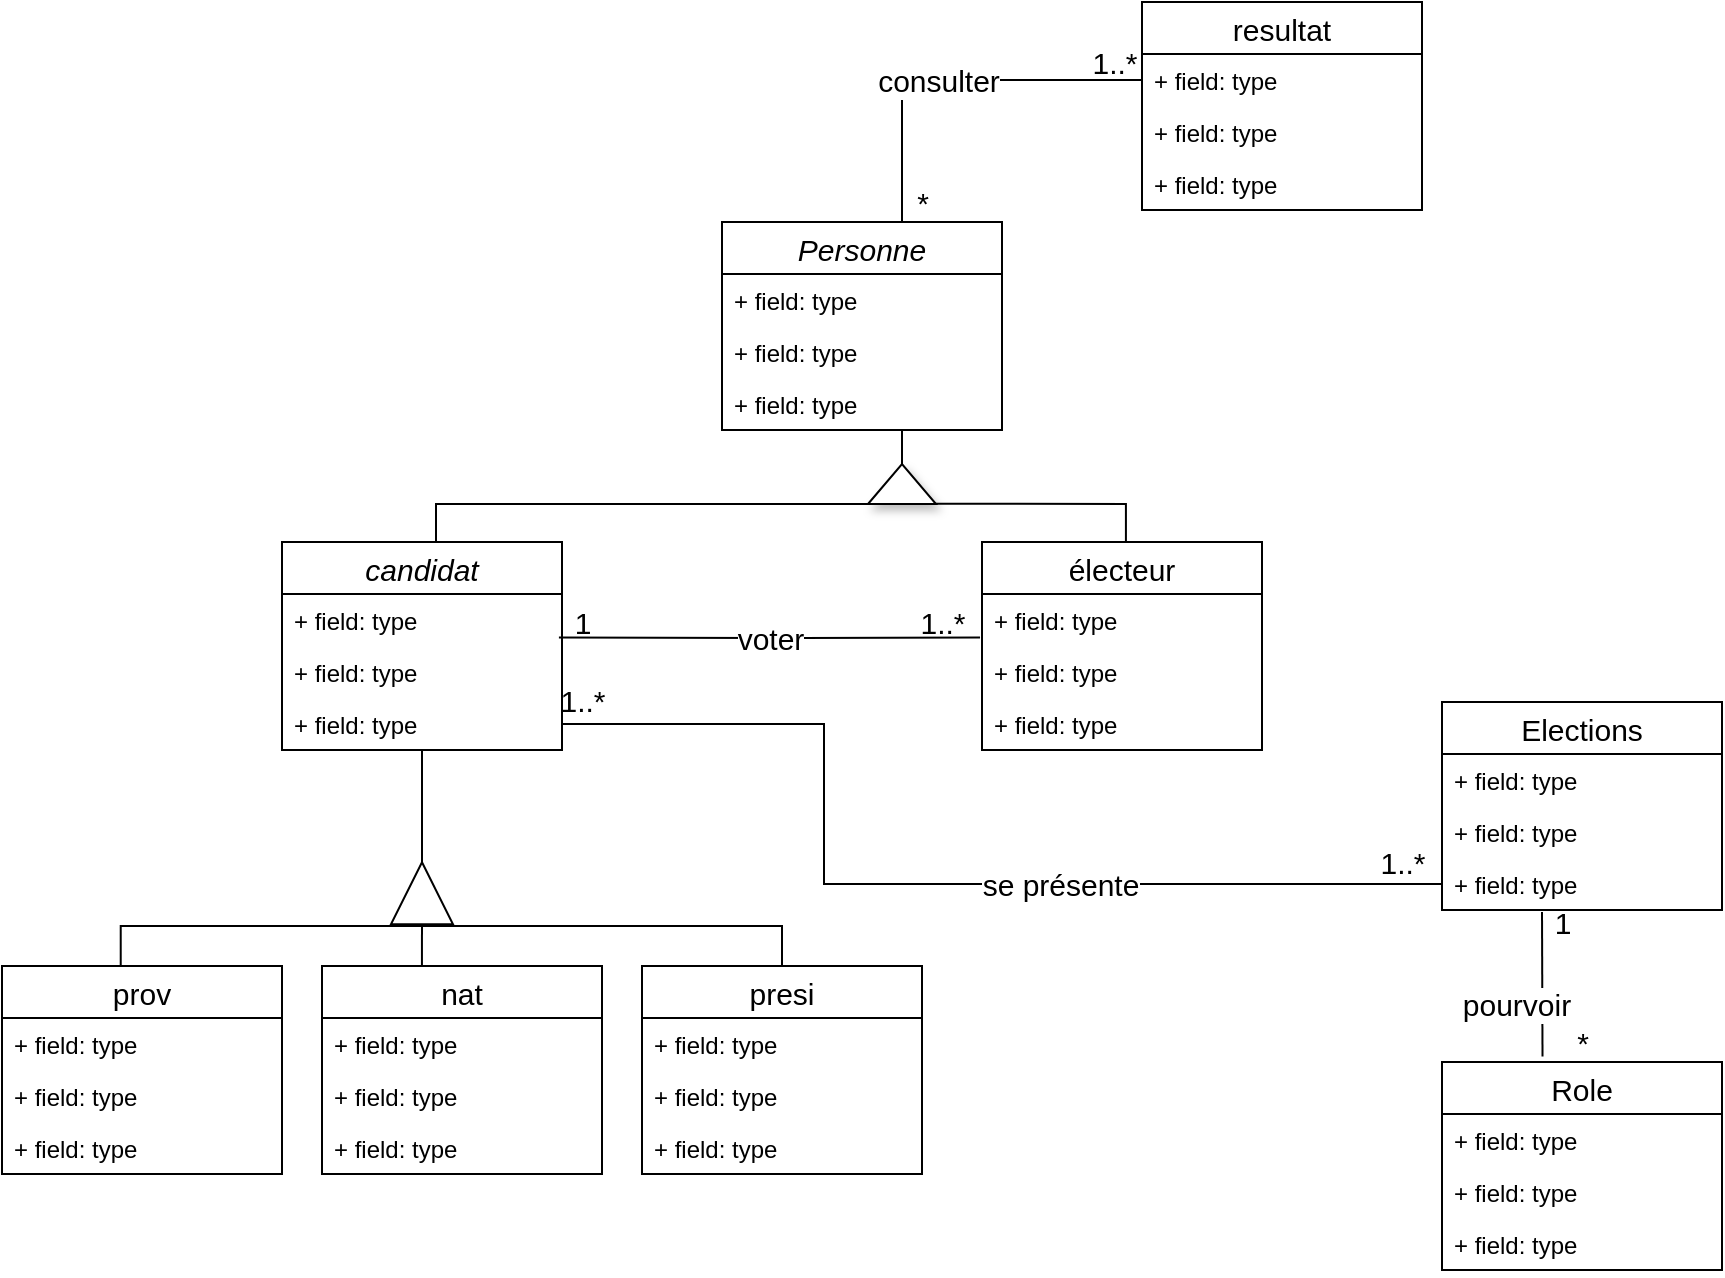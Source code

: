 <mxfile version="13.9.9" type="device"><diagram id="XfaLt-GsKg6DvfOwS3QL" name="Page-1"><mxGraphModel dx="1852" dy="337" grid="1" gridSize="10" guides="1" tooltips="1" connect="1" arrows="1" fold="1" page="1" pageScale="1" pageWidth="1100" pageHeight="850" math="0" shadow="0"><root><mxCell id="0"/><mxCell id="1" parent="0"/><mxCell id="XeEGLqPp-QeWrtbrb6hy-1" value="Personne" style="swimlane;fontStyle=2;childLayout=stackLayout;horizontal=1;startSize=26;fillColor=none;horizontalStack=0;resizeParent=1;resizeParentMax=0;resizeLast=0;collapsible=1;marginBottom=0;fontSize=15;" parent="1" vertex="1"><mxGeometry x="70" y="150" width="140" height="104" as="geometry"/></mxCell><mxCell id="XeEGLqPp-QeWrtbrb6hy-2" value="+ field: type" style="text;strokeColor=none;fillColor=none;align=left;verticalAlign=top;spacingLeft=4;spacingRight=4;overflow=hidden;rotatable=0;points=[[0,0.5],[1,0.5]];portConstraint=eastwest;" parent="XeEGLqPp-QeWrtbrb6hy-1" vertex="1"><mxGeometry y="26" width="140" height="26" as="geometry"/></mxCell><mxCell id="XeEGLqPp-QeWrtbrb6hy-3" value="+ field: type" style="text;strokeColor=none;fillColor=none;align=left;verticalAlign=top;spacingLeft=4;spacingRight=4;overflow=hidden;rotatable=0;points=[[0,0.5],[1,0.5]];portConstraint=eastwest;" parent="XeEGLqPp-QeWrtbrb6hy-1" vertex="1"><mxGeometry y="52" width="140" height="26" as="geometry"/></mxCell><mxCell id="XeEGLqPp-QeWrtbrb6hy-4" value="+ field: type" style="text;strokeColor=none;fillColor=none;align=left;verticalAlign=top;spacingLeft=4;spacingRight=4;overflow=hidden;rotatable=0;points=[[0,0.5],[1,0.5]];portConstraint=eastwest;" parent="XeEGLqPp-QeWrtbrb6hy-1" vertex="1"><mxGeometry y="78" width="140" height="26" as="geometry"/></mxCell><mxCell id="XeEGLqPp-QeWrtbrb6hy-5" value="Elections" style="swimlane;fontStyle=0;childLayout=stackLayout;horizontal=1;startSize=26;fillColor=none;horizontalStack=0;resizeParent=1;resizeParentMax=0;resizeLast=0;collapsible=1;marginBottom=0;fontSize=15;" parent="1" vertex="1"><mxGeometry x="430" y="390" width="140" height="104" as="geometry"/></mxCell><mxCell id="XeEGLqPp-QeWrtbrb6hy-6" value="+ field: type" style="text;strokeColor=none;fillColor=none;align=left;verticalAlign=top;spacingLeft=4;spacingRight=4;overflow=hidden;rotatable=0;points=[[0,0.5],[1,0.5]];portConstraint=eastwest;" parent="XeEGLqPp-QeWrtbrb6hy-5" vertex="1"><mxGeometry y="26" width="140" height="26" as="geometry"/></mxCell><mxCell id="XeEGLqPp-QeWrtbrb6hy-7" value="+ field: type" style="text;strokeColor=none;fillColor=none;align=left;verticalAlign=top;spacingLeft=4;spacingRight=4;overflow=hidden;rotatable=0;points=[[0,0.5],[1,0.5]];portConstraint=eastwest;" parent="XeEGLqPp-QeWrtbrb6hy-5" vertex="1"><mxGeometry y="52" width="140" height="26" as="geometry"/></mxCell><mxCell id="XeEGLqPp-QeWrtbrb6hy-8" value="+ field: type" style="text;strokeColor=none;fillColor=none;align=left;verticalAlign=top;spacingLeft=4;spacingRight=4;overflow=hidden;rotatable=0;points=[[0,0.5],[1,0.5]];portConstraint=eastwest;" parent="XeEGLqPp-QeWrtbrb6hy-5" vertex="1"><mxGeometry y="78" width="140" height="26" as="geometry"/></mxCell><mxCell id="XeEGLqPp-QeWrtbrb6hy-9" value="Role" style="swimlane;fontStyle=0;childLayout=stackLayout;horizontal=1;startSize=26;fillColor=none;horizontalStack=0;resizeParent=1;resizeParentMax=0;resizeLast=0;collapsible=1;marginBottom=0;fontSize=15;" parent="1" vertex="1"><mxGeometry x="430" y="570" width="140" height="104" as="geometry"/></mxCell><mxCell id="XeEGLqPp-QeWrtbrb6hy-10" value="+ field: type" style="text;strokeColor=none;fillColor=none;align=left;verticalAlign=top;spacingLeft=4;spacingRight=4;overflow=hidden;rotatable=0;points=[[0,0.5],[1,0.5]];portConstraint=eastwest;" parent="XeEGLqPp-QeWrtbrb6hy-9" vertex="1"><mxGeometry y="26" width="140" height="26" as="geometry"/></mxCell><mxCell id="XeEGLqPp-QeWrtbrb6hy-11" value="+ field: type" style="text;strokeColor=none;fillColor=none;align=left;verticalAlign=top;spacingLeft=4;spacingRight=4;overflow=hidden;rotatable=0;points=[[0,0.5],[1,0.5]];portConstraint=eastwest;" parent="XeEGLqPp-QeWrtbrb6hy-9" vertex="1"><mxGeometry y="52" width="140" height="26" as="geometry"/></mxCell><mxCell id="XeEGLqPp-QeWrtbrb6hy-12" value="+ field: type" style="text;strokeColor=none;fillColor=none;align=left;verticalAlign=top;spacingLeft=4;spacingRight=4;overflow=hidden;rotatable=0;points=[[0,0.5],[1,0.5]];portConstraint=eastwest;" parent="XeEGLqPp-QeWrtbrb6hy-9" vertex="1"><mxGeometry y="78" width="140" height="26" as="geometry"/></mxCell><mxCell id="XeEGLqPp-QeWrtbrb6hy-13" value="candidat" style="swimlane;fontStyle=2;childLayout=stackLayout;horizontal=1;startSize=26;fillColor=none;horizontalStack=0;resizeParent=1;resizeParentMax=0;resizeLast=0;collapsible=1;marginBottom=0;fontSize=15;" parent="1" vertex="1"><mxGeometry x="-150" y="310" width="140" height="104" as="geometry"/></mxCell><mxCell id="XeEGLqPp-QeWrtbrb6hy-14" value="+ field: type" style="text;strokeColor=none;fillColor=none;align=left;verticalAlign=top;spacingLeft=4;spacingRight=4;overflow=hidden;rotatable=0;points=[[0,0.5],[1,0.5]];portConstraint=eastwest;" parent="XeEGLqPp-QeWrtbrb6hy-13" vertex="1"><mxGeometry y="26" width="140" height="26" as="geometry"/></mxCell><mxCell id="XeEGLqPp-QeWrtbrb6hy-15" value="+ field: type" style="text;strokeColor=none;fillColor=none;align=left;verticalAlign=top;spacingLeft=4;spacingRight=4;overflow=hidden;rotatable=0;points=[[0,0.5],[1,0.5]];portConstraint=eastwest;" parent="XeEGLqPp-QeWrtbrb6hy-13" vertex="1"><mxGeometry y="52" width="140" height="26" as="geometry"/></mxCell><mxCell id="XeEGLqPp-QeWrtbrb6hy-16" value="+ field: type" style="text;strokeColor=none;fillColor=none;align=left;verticalAlign=top;spacingLeft=4;spacingRight=4;overflow=hidden;rotatable=0;points=[[0,0.5],[1,0.5]];portConstraint=eastwest;" parent="XeEGLqPp-QeWrtbrb6hy-13" vertex="1"><mxGeometry y="78" width="140" height="26" as="geometry"/></mxCell><mxCell id="XeEGLqPp-QeWrtbrb6hy-21" value="resultat" style="swimlane;fontStyle=0;childLayout=stackLayout;horizontal=1;startSize=26;fillColor=none;horizontalStack=0;resizeParent=1;resizeParentMax=0;resizeLast=0;collapsible=1;marginBottom=0;fontSize=15;" parent="1" vertex="1"><mxGeometry x="280" y="40" width="140" height="104" as="geometry"/></mxCell><mxCell id="XeEGLqPp-QeWrtbrb6hy-22" value="+ field: type" style="text;strokeColor=none;fillColor=none;align=left;verticalAlign=top;spacingLeft=4;spacingRight=4;overflow=hidden;rotatable=0;points=[[0,0.5],[1,0.5]];portConstraint=eastwest;" parent="XeEGLqPp-QeWrtbrb6hy-21" vertex="1"><mxGeometry y="26" width="140" height="26" as="geometry"/></mxCell><mxCell id="XeEGLqPp-QeWrtbrb6hy-23" value="+ field: type" style="text;strokeColor=none;fillColor=none;align=left;verticalAlign=top;spacingLeft=4;spacingRight=4;overflow=hidden;rotatable=0;points=[[0,0.5],[1,0.5]];portConstraint=eastwest;" parent="XeEGLqPp-QeWrtbrb6hy-21" vertex="1"><mxGeometry y="52" width="140" height="26" as="geometry"/></mxCell><mxCell id="XeEGLqPp-QeWrtbrb6hy-24" value="+ field: type" style="text;strokeColor=none;fillColor=none;align=left;verticalAlign=top;spacingLeft=4;spacingRight=4;overflow=hidden;rotatable=0;points=[[0,0.5],[1,0.5]];portConstraint=eastwest;" parent="XeEGLqPp-QeWrtbrb6hy-21" vertex="1"><mxGeometry y="78" width="140" height="26" as="geometry"/></mxCell><mxCell id="XeEGLqPp-QeWrtbrb6hy-25" value="" style="endArrow=none;html=1;fontSize=15;edgeStyle=elbowEdgeStyle;rounded=0;entryX=0;entryY=0.5;entryDx=0;entryDy=0;exitX=1;exitY=0.5;exitDx=0;exitDy=0;" parent="1" source="XeEGLqPp-QeWrtbrb6hy-16" target="XeEGLqPp-QeWrtbrb6hy-8" edge="1"><mxGeometry width="50" height="50" relative="1" as="geometry"><mxPoint x="121" y="430" as="sourcePoint"/><mxPoint x="410" y="441" as="targetPoint"/><Array as="points"><mxPoint x="121" y="441"/><mxPoint x="200" y="441"/><mxPoint x="170" y="450"/><mxPoint x="230" y="390"/></Array></mxGeometry></mxCell><mxCell id="XeEGLqPp-QeWrtbrb6hy-86" value="se présente" style="edgeLabel;html=1;align=center;verticalAlign=middle;resizable=0;points=[];fontSize=15;" parent="XeEGLqPp-QeWrtbrb6hy-25" vertex="1" connectable="0"><mxGeometry x="0.266" relative="1" as="geometry"><mxPoint as="offset"/></mxGeometry></mxCell><mxCell id="XeEGLqPp-QeWrtbrb6hy-28" value="" style="endArrow=none;html=1;fontSize=15;entryX=0;entryY=0.5;entryDx=0;entryDy=0;edgeStyle=elbowEdgeStyle;rounded=0;" parent="1" target="XeEGLqPp-QeWrtbrb6hy-22" edge="1"><mxGeometry width="50" height="50" relative="1" as="geometry"><mxPoint x="160" y="150" as="sourcePoint"/><mxPoint x="217" y="125.97" as="targetPoint"/><Array as="points"><mxPoint x="160" y="120"/></Array></mxGeometry></mxCell><mxCell id="XeEGLqPp-QeWrtbrb6hy-87" value="consulter" style="edgeLabel;html=1;align=center;verticalAlign=middle;resizable=0;points=[];fontSize=15;" parent="XeEGLqPp-QeWrtbrb6hy-28" vertex="1" connectable="0"><mxGeometry x="-0.068" relative="1" as="geometry"><mxPoint as="offset"/></mxGeometry></mxCell><mxCell id="XeEGLqPp-QeWrtbrb6hy-46" value="" style="endArrow=none;html=1;fontSize=15;entryX=0.5;entryY=1;entryDx=0;entryDy=0;" parent="1" target="XeEGLqPp-QeWrtbrb6hy-13" edge="1"><mxGeometry width="50" height="50" relative="1" as="geometry"><mxPoint x="-80" y="470" as="sourcePoint"/><mxPoint x="-80" y="420" as="targetPoint"/></mxGeometry></mxCell><mxCell id="XeEGLqPp-QeWrtbrb6hy-49" value="" style="triangle;whiteSpace=wrap;html=1;fontSize=15;rotation=-90;shadow=1;" parent="1" vertex="1"><mxGeometry x="150" y="264" width="20" height="34" as="geometry"/></mxCell><mxCell id="XeEGLqPp-QeWrtbrb6hy-51" value="" style="endArrow=none;html=1;fontSize=15;edgeStyle=elbowEdgeStyle;elbow=vertical;rounded=0;entryX=0.55;entryY=0;entryDx=0;entryDy=0;entryPerimeter=0;" parent="1" target="XeEGLqPp-QeWrtbrb6hy-13" edge="1"><mxGeometry width="50" height="50" relative="1" as="geometry"><mxPoint x="177" y="291" as="sourcePoint"/><mxPoint x="257" y="291" as="targetPoint"/><Array as="points"><mxPoint x="240" y="291"/><mxPoint x="220" y="291"/></Array></mxGeometry></mxCell><mxCell id="XeEGLqPp-QeWrtbrb6hy-52" value="" style="endArrow=none;html=1;fontSize=15;exitX=1;exitY=0.5;exitDx=0;exitDy=0;" parent="1" source="XeEGLqPp-QeWrtbrb6hy-49" edge="1"><mxGeometry width="50" height="50" relative="1" as="geometry"><mxPoint x="140" y="284" as="sourcePoint"/><mxPoint x="160" y="254" as="targetPoint"/></mxGeometry></mxCell><mxCell id="XeEGLqPp-QeWrtbrb6hy-29" value="prov" style="swimlane;fontStyle=0;childLayout=stackLayout;horizontal=1;startSize=26;fillColor=none;horizontalStack=0;resizeParent=1;resizeParentMax=0;resizeLast=0;collapsible=1;marginBottom=0;fontSize=15;" parent="1" vertex="1"><mxGeometry x="-290" y="522" width="140" height="104" as="geometry"/></mxCell><mxCell id="XeEGLqPp-QeWrtbrb6hy-30" value="+ field: type" style="text;strokeColor=none;fillColor=none;align=left;verticalAlign=top;spacingLeft=4;spacingRight=4;overflow=hidden;rotatable=0;points=[[0,0.5],[1,0.5]];portConstraint=eastwest;" parent="XeEGLqPp-QeWrtbrb6hy-29" vertex="1"><mxGeometry y="26" width="140" height="26" as="geometry"/></mxCell><mxCell id="XeEGLqPp-QeWrtbrb6hy-31" value="+ field: type" style="text;strokeColor=none;fillColor=none;align=left;verticalAlign=top;spacingLeft=4;spacingRight=4;overflow=hidden;rotatable=0;points=[[0,0.5],[1,0.5]];portConstraint=eastwest;" parent="XeEGLqPp-QeWrtbrb6hy-29" vertex="1"><mxGeometry y="52" width="140" height="26" as="geometry"/></mxCell><mxCell id="XeEGLqPp-QeWrtbrb6hy-32" value="+ field: type" style="text;strokeColor=none;fillColor=none;align=left;verticalAlign=top;spacingLeft=4;spacingRight=4;overflow=hidden;rotatable=0;points=[[0,0.5],[1,0.5]];portConstraint=eastwest;" parent="XeEGLqPp-QeWrtbrb6hy-29" vertex="1"><mxGeometry y="78" width="140" height="26" as="geometry"/></mxCell><mxCell id="XeEGLqPp-QeWrtbrb6hy-33" value="nat" style="swimlane;fontStyle=0;childLayout=stackLayout;horizontal=1;startSize=26;fillColor=none;horizontalStack=0;resizeParent=1;resizeParentMax=0;resizeLast=0;collapsible=1;marginBottom=0;fontSize=15;" parent="1" vertex="1"><mxGeometry x="-130" y="522" width="140" height="104" as="geometry"/></mxCell><mxCell id="XeEGLqPp-QeWrtbrb6hy-34" value="+ field: type" style="text;strokeColor=none;fillColor=none;align=left;verticalAlign=top;spacingLeft=4;spacingRight=4;overflow=hidden;rotatable=0;points=[[0,0.5],[1,0.5]];portConstraint=eastwest;" parent="XeEGLqPp-QeWrtbrb6hy-33" vertex="1"><mxGeometry y="26" width="140" height="26" as="geometry"/></mxCell><mxCell id="XeEGLqPp-QeWrtbrb6hy-35" value="+ field: type" style="text;strokeColor=none;fillColor=none;align=left;verticalAlign=top;spacingLeft=4;spacingRight=4;overflow=hidden;rotatable=0;points=[[0,0.5],[1,0.5]];portConstraint=eastwest;" parent="XeEGLqPp-QeWrtbrb6hy-33" vertex="1"><mxGeometry y="52" width="140" height="26" as="geometry"/></mxCell><mxCell id="XeEGLqPp-QeWrtbrb6hy-36" value="+ field: type" style="text;strokeColor=none;fillColor=none;align=left;verticalAlign=top;spacingLeft=4;spacingRight=4;overflow=hidden;rotatable=0;points=[[0,0.5],[1,0.5]];portConstraint=eastwest;" parent="XeEGLqPp-QeWrtbrb6hy-33" vertex="1"><mxGeometry y="78" width="140" height="26" as="geometry"/></mxCell><mxCell id="XeEGLqPp-QeWrtbrb6hy-37" value="presi" style="swimlane;fontStyle=0;childLayout=stackLayout;horizontal=1;startSize=26;fillColor=none;horizontalStack=0;resizeParent=1;resizeParentMax=0;resizeLast=0;collapsible=1;marginBottom=0;fontSize=15;" parent="1" vertex="1"><mxGeometry x="30" y="522" width="140" height="104" as="geometry"/></mxCell><mxCell id="XeEGLqPp-QeWrtbrb6hy-38" value="+ field: type" style="text;strokeColor=none;fillColor=none;align=left;verticalAlign=top;spacingLeft=4;spacingRight=4;overflow=hidden;rotatable=0;points=[[0,0.5],[1,0.5]];portConstraint=eastwest;" parent="XeEGLqPp-QeWrtbrb6hy-37" vertex="1"><mxGeometry y="26" width="140" height="26" as="geometry"/></mxCell><mxCell id="XeEGLqPp-QeWrtbrb6hy-39" value="+ field: type" style="text;strokeColor=none;fillColor=none;align=left;verticalAlign=top;spacingLeft=4;spacingRight=4;overflow=hidden;rotatable=0;points=[[0,0.5],[1,0.5]];portConstraint=eastwest;" parent="XeEGLqPp-QeWrtbrb6hy-37" vertex="1"><mxGeometry y="52" width="140" height="26" as="geometry"/></mxCell><mxCell id="XeEGLqPp-QeWrtbrb6hy-40" value="+ field: type" style="text;strokeColor=none;fillColor=none;align=left;verticalAlign=top;spacingLeft=4;spacingRight=4;overflow=hidden;rotatable=0;points=[[0,0.5],[1,0.5]];portConstraint=eastwest;" parent="XeEGLqPp-QeWrtbrb6hy-37" vertex="1"><mxGeometry y="78" width="140" height="26" as="geometry"/></mxCell><mxCell id="XeEGLqPp-QeWrtbrb6hy-42" value="" style="endArrow=none;html=1;fontSize=15;edgeStyle=elbowEdgeStyle;elbow=vertical;entryX=0.5;entryY=0;entryDx=0;entryDy=0;rounded=0;" parent="1" target="XeEGLqPp-QeWrtbrb6hy-37" edge="1"><mxGeometry x="-290" y="470" width="50" height="50" as="geometry"><mxPoint x="-90" y="502" as="sourcePoint"/><mxPoint x="100" y="502" as="targetPoint"/><Array as="points"><mxPoint x="10" y="502"/></Array></mxGeometry></mxCell><mxCell id="XeEGLqPp-QeWrtbrb6hy-43" value="" style="endArrow=none;html=1;fontSize=15;rounded=0;edgeStyle=elbowEdgeStyle;elbow=vertical;exitX=0.424;exitY=0;exitDx=0;exitDy=0;exitPerimeter=0;" parent="1" source="XeEGLqPp-QeWrtbrb6hy-29" edge="1"><mxGeometry x="-290" y="470" width="50" height="50" as="geometry"><mxPoint x="-230" y="502" as="sourcePoint"/><mxPoint x="-90" y="502" as="targetPoint"/><Array as="points"><mxPoint x="-160" y="502"/></Array></mxGeometry></mxCell><mxCell id="XeEGLqPp-QeWrtbrb6hy-44" value="" style="endArrow=block;html=1;fontSize=15;endFill=0;startSize=0;endSize=30;exitX=0.357;exitY=0.006;exitDx=0;exitDy=0;exitPerimeter=0;" parent="1" edge="1"><mxGeometry x="-290" y="469" width="50" height="50" as="geometry"><mxPoint x="-80.02" y="521.624" as="sourcePoint"/><mxPoint x="-80" y="469" as="targetPoint"/></mxGeometry></mxCell><mxCell id="XeEGLqPp-QeWrtbrb6hy-73" value="électeur" style="swimlane;fontStyle=0;childLayout=stackLayout;horizontal=1;startSize=26;fillColor=none;horizontalStack=0;resizeParent=1;resizeParentMax=0;resizeLast=0;collapsible=1;marginBottom=0;fontSize=15;" parent="1" vertex="1"><mxGeometry x="200" y="310" width="140" height="104" as="geometry"/></mxCell><mxCell id="XeEGLqPp-QeWrtbrb6hy-74" value="+ field: type" style="text;strokeColor=none;fillColor=none;align=left;verticalAlign=top;spacingLeft=4;spacingRight=4;overflow=hidden;rotatable=0;points=[[0,0.5],[1,0.5]];portConstraint=eastwest;" parent="XeEGLqPp-QeWrtbrb6hy-73" vertex="1"><mxGeometry y="26" width="140" height="26" as="geometry"/></mxCell><mxCell id="XeEGLqPp-QeWrtbrb6hy-75" value="+ field: type" style="text;strokeColor=none;fillColor=none;align=left;verticalAlign=top;spacingLeft=4;spacingRight=4;overflow=hidden;rotatable=0;points=[[0,0.5],[1,0.5]];portConstraint=eastwest;" parent="XeEGLqPp-QeWrtbrb6hy-73" vertex="1"><mxGeometry y="52" width="140" height="26" as="geometry"/></mxCell><mxCell id="XeEGLqPp-QeWrtbrb6hy-76" value="+ field: type" style="text;strokeColor=none;fillColor=none;align=left;verticalAlign=top;spacingLeft=4;spacingRight=4;overflow=hidden;rotatable=0;points=[[0,0.5],[1,0.5]];portConstraint=eastwest;" parent="XeEGLqPp-QeWrtbrb6hy-73" vertex="1"><mxGeometry y="78" width="140" height="26" as="geometry"/></mxCell><mxCell id="XeEGLqPp-QeWrtbrb6hy-77" value="" style="endArrow=none;html=1;fontSize=15;exitX=0.008;exitY=0.99;exitDx=0;exitDy=0;exitPerimeter=0;edgeStyle=elbowEdgeStyle;elbow=vertical;rounded=0;entryX=0.514;entryY=0.001;entryDx=0;entryDy=0;entryPerimeter=0;" parent="1" source="XeEGLqPp-QeWrtbrb6hy-49" target="XeEGLqPp-QeWrtbrb6hy-73" edge="1"><mxGeometry width="50" height="50" relative="1" as="geometry"><mxPoint x="320" y="320" as="sourcePoint"/><mxPoint x="310" y="291" as="targetPoint"/><Array as="points"><mxPoint x="240" y="291"/></Array></mxGeometry></mxCell><mxCell id="0XrBiGCAlsDGvhtMbAGf-1" value="" style="endArrow=none;html=1;fontSize=15;entryX=0.359;entryY=-0.027;entryDx=0;entryDy=0;entryPerimeter=0;" edge="1" parent="1" target="XeEGLqPp-QeWrtbrb6hy-9"><mxGeometry width="50" height="50" relative="1" as="geometry"><mxPoint x="480" y="495" as="sourcePoint"/><mxPoint x="590.0" y="510" as="targetPoint"/></mxGeometry></mxCell><mxCell id="0XrBiGCAlsDGvhtMbAGf-2" value="pourvoir" style="edgeLabel;html=1;align=center;verticalAlign=middle;resizable=0;points=[];fontSize=15;" vertex="1" connectable="0" parent="0XrBiGCAlsDGvhtMbAGf-1"><mxGeometry x="0.291" y="-2" relative="1" as="geometry"><mxPoint x="-11" y="-1" as="offset"/></mxGeometry></mxCell><mxCell id="0XrBiGCAlsDGvhtMbAGf-3" value="&lt;font style=&quot;font-size: 15px&quot;&gt;voter&lt;/font&gt;" style="endArrow=none;html=1;entryX=-0.007;entryY=-0.163;entryDx=0;entryDy=0;entryPerimeter=0;exitX=0.989;exitY=-0.163;exitDx=0;exitDy=0;exitPerimeter=0;" edge="1" parent="1" source="XeEGLqPp-QeWrtbrb6hy-15" target="XeEGLqPp-QeWrtbrb6hy-75"><mxGeometry width="50" height="50" relative="1" as="geometry"><mxPoint x="75" y="370" as="sourcePoint"/><mxPoint x="125" y="320" as="targetPoint"/><Array as="points"><mxPoint x="100" y="358"/></Array></mxGeometry></mxCell><mxCell id="0XrBiGCAlsDGvhtMbAGf-4" value="1..*" style="text;html=1;align=center;verticalAlign=middle;resizable=0;points=[];autosize=1;fontSize=15;" vertex="1" parent="1"><mxGeometry x="-20" y="379" width="40" height="20" as="geometry"/></mxCell><mxCell id="0XrBiGCAlsDGvhtMbAGf-5" value="1..*" style="text;html=1;align=center;verticalAlign=middle;resizable=0;points=[];autosize=1;fontSize=15;" vertex="1" parent="1"><mxGeometry x="390" y="460" width="40" height="20" as="geometry"/></mxCell><mxCell id="0XrBiGCAlsDGvhtMbAGf-6" value="1" style="text;html=1;align=center;verticalAlign=middle;resizable=0;points=[];autosize=1;fontSize=15;" vertex="1" parent="1"><mxGeometry x="-10" y="340" width="20" height="20" as="geometry"/></mxCell><mxCell id="0XrBiGCAlsDGvhtMbAGf-7" value="1..*" style="text;html=1;align=center;verticalAlign=middle;resizable=0;points=[];autosize=1;fontSize=15;" vertex="1" parent="1"><mxGeometry x="160" y="340" width="40" height="20" as="geometry"/></mxCell><mxCell id="0XrBiGCAlsDGvhtMbAGf-8" value="1..*" style="text;html=1;align=center;verticalAlign=middle;resizable=0;points=[];autosize=1;fontSize=15;" vertex="1" parent="1"><mxGeometry x="246" y="60" width="40" height="20" as="geometry"/></mxCell><mxCell id="0XrBiGCAlsDGvhtMbAGf-9" value="*" style="text;html=1;align=center;verticalAlign=middle;resizable=0;points=[];autosize=1;fontSize=15;" vertex="1" parent="1"><mxGeometry x="160" y="130" width="20" height="20" as="geometry"/></mxCell><mxCell id="0XrBiGCAlsDGvhtMbAGf-10" value="1" style="text;html=1;align=center;verticalAlign=middle;resizable=0;points=[];autosize=1;fontSize=15;" vertex="1" parent="1"><mxGeometry x="480" y="490" width="20" height="20" as="geometry"/></mxCell><mxCell id="0XrBiGCAlsDGvhtMbAGf-11" value="*" style="text;html=1;align=center;verticalAlign=middle;resizable=0;points=[];autosize=1;fontSize=15;" vertex="1" parent="1"><mxGeometry x="490" y="550" width="20" height="20" as="geometry"/></mxCell></root></mxGraphModel></diagram></mxfile>